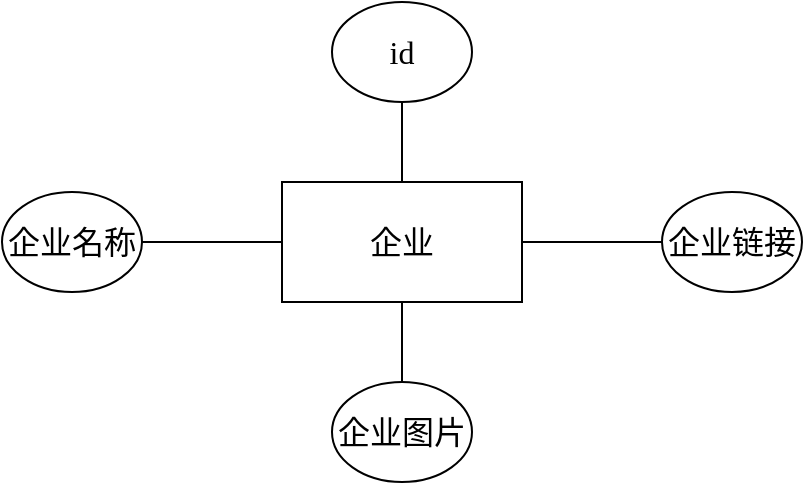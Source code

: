 <mxfile version="20.3.0" type="device"><diagram id="zV6phd7jXlg7llQe41E4" name="第 1 页"><mxGraphModel dx="1038" dy="641" grid="1" gridSize="10" guides="1" tooltips="1" connect="1" arrows="1" fold="1" page="1" pageScale="1" pageWidth="827" pageHeight="1169" math="0" shadow="0"><root><mxCell id="0"/><mxCell id="1" parent="0"/><mxCell id="93wDAFndX77J8KgPf2kR-2" value="企业" style="rounded=0;whiteSpace=wrap;html=1;fontFamily=Times New Roman;fontSize=16;" parent="1" vertex="1"><mxGeometry x="360" y="270" width="120" height="60" as="geometry"/></mxCell><mxCell id="93wDAFndX77J8KgPf2kR-3" value="id" style="ellipse;whiteSpace=wrap;html=1;fontFamily=Times New Roman;fontSize=16;" parent="1" vertex="1"><mxGeometry x="385" y="180" width="70" height="50" as="geometry"/></mxCell><mxCell id="93wDAFndX77J8KgPf2kR-4" value="企业名称" style="ellipse;whiteSpace=wrap;html=1;fontFamily=Times New Roman;fontSize=16;" parent="1" vertex="1"><mxGeometry x="220" y="275" width="70" height="50" as="geometry"/></mxCell><mxCell id="93wDAFndX77J8KgPf2kR-5" value="企业图片" style="ellipse;whiteSpace=wrap;html=1;fontFamily=Times New Roman;fontSize=16;" parent="1" vertex="1"><mxGeometry x="385" y="370" width="70" height="50" as="geometry"/></mxCell><mxCell id="93wDAFndX77J8KgPf2kR-6" value="企业链接" style="ellipse;whiteSpace=wrap;html=1;fontFamily=Times New Roman;fontSize=16;" parent="1" vertex="1"><mxGeometry x="550" y="275" width="70" height="50" as="geometry"/></mxCell><mxCell id="93wDAFndX77J8KgPf2kR-9" value="" style="endArrow=none;html=1;rounded=0;exitX=0;exitY=0.5;exitDx=0;exitDy=0;entryX=1;entryY=0.5;entryDx=0;entryDy=0;fontFamily=Times New Roman;fontSize=16;" parent="1" source="93wDAFndX77J8KgPf2kR-6" target="93wDAFndX77J8KgPf2kR-2" edge="1"><mxGeometry width="50" height="50" relative="1" as="geometry"><mxPoint x="400" y="360" as="sourcePoint"/><mxPoint x="470" y="330" as="targetPoint"/></mxGeometry></mxCell><mxCell id="93wDAFndX77J8KgPf2kR-12" value="" style="endArrow=none;html=1;rounded=0;exitX=0.5;exitY=0;exitDx=0;exitDy=0;entryX=0.5;entryY=1;entryDx=0;entryDy=0;fontFamily=Times New Roman;fontSize=16;" parent="1" source="93wDAFndX77J8KgPf2kR-5" target="93wDAFndX77J8KgPf2kR-2" edge="1"><mxGeometry width="50" height="50" relative="1" as="geometry"><mxPoint x="300" y="350" as="sourcePoint"/><mxPoint x="350" y="330" as="targetPoint"/></mxGeometry></mxCell><mxCell id="93wDAFndX77J8KgPf2kR-13" value="" style="endArrow=none;html=1;rounded=0;exitX=1;exitY=0.5;exitDx=0;exitDy=0;entryX=0;entryY=0.5;entryDx=0;entryDy=0;fontFamily=Times New Roman;fontSize=16;" parent="1" source="93wDAFndX77J8KgPf2kR-4" target="93wDAFndX77J8KgPf2kR-2" edge="1"><mxGeometry width="50" height="50" relative="1" as="geometry"><mxPoint x="400" y="360" as="sourcePoint"/><mxPoint x="360" y="300" as="targetPoint"/></mxGeometry></mxCell><mxCell id="93wDAFndX77J8KgPf2kR-14" value="" style="endArrow=none;html=1;rounded=0;exitX=0.5;exitY=1;exitDx=0;exitDy=0;entryX=0.5;entryY=0;entryDx=0;entryDy=0;fontFamily=Times New Roman;fontSize=16;" parent="1" source="93wDAFndX77J8KgPf2kR-3" target="93wDAFndX77J8KgPf2kR-2" edge="1"><mxGeometry width="50" height="50" relative="1" as="geometry"><mxPoint x="400" y="360" as="sourcePoint"/><mxPoint x="360" y="270" as="targetPoint"/></mxGeometry></mxCell></root></mxGraphModel></diagram></mxfile>